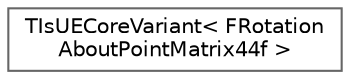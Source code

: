 digraph "Graphical Class Hierarchy"
{
 // INTERACTIVE_SVG=YES
 // LATEX_PDF_SIZE
  bgcolor="transparent";
  edge [fontname=Helvetica,fontsize=10,labelfontname=Helvetica,labelfontsize=10];
  node [fontname=Helvetica,fontsize=10,shape=box,height=0.2,width=0.4];
  rankdir="LR";
  Node0 [id="Node000000",label="TIsUECoreVariant\< FRotation\lAboutPointMatrix44f \>",height=0.2,width=0.4,color="grey40", fillcolor="white", style="filled",URL="$d5/ddc/structTIsUECoreVariant_3_01FRotationAboutPointMatrix44f_01_4.html",tooltip=" "];
}
